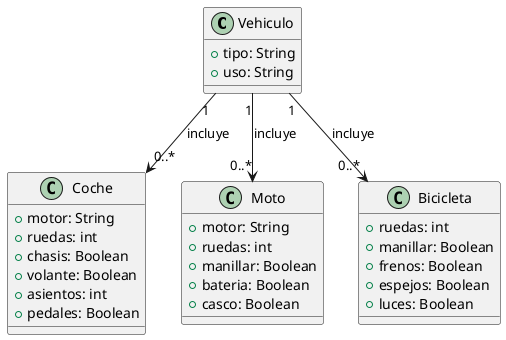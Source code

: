 @startuml ejercicio_5

class Vehiculo {
    +tipo: String
    +uso: String
}

class Coche {
    +motor: String
    +ruedas: int
    +chasis: Boolean
    +volante: Boolean
    +asientos: int
    +pedales: Boolean
}

class Moto {
    +motor: String
    +ruedas: int
    +manillar: Boolean
    +bateria: Boolean
    +casco: Boolean
}

class Bicicleta {
    +ruedas: int
    +manillar: Boolean
    +frenos: Boolean
    +espejos: Boolean
    +luces: Boolean
}

Vehiculo "1" --> "0..*" Coche : incluye
Vehiculo "1" --> "0..*" Moto : incluye
Vehiculo "1" --> "0..*" Bicicleta : incluye
@enduml

